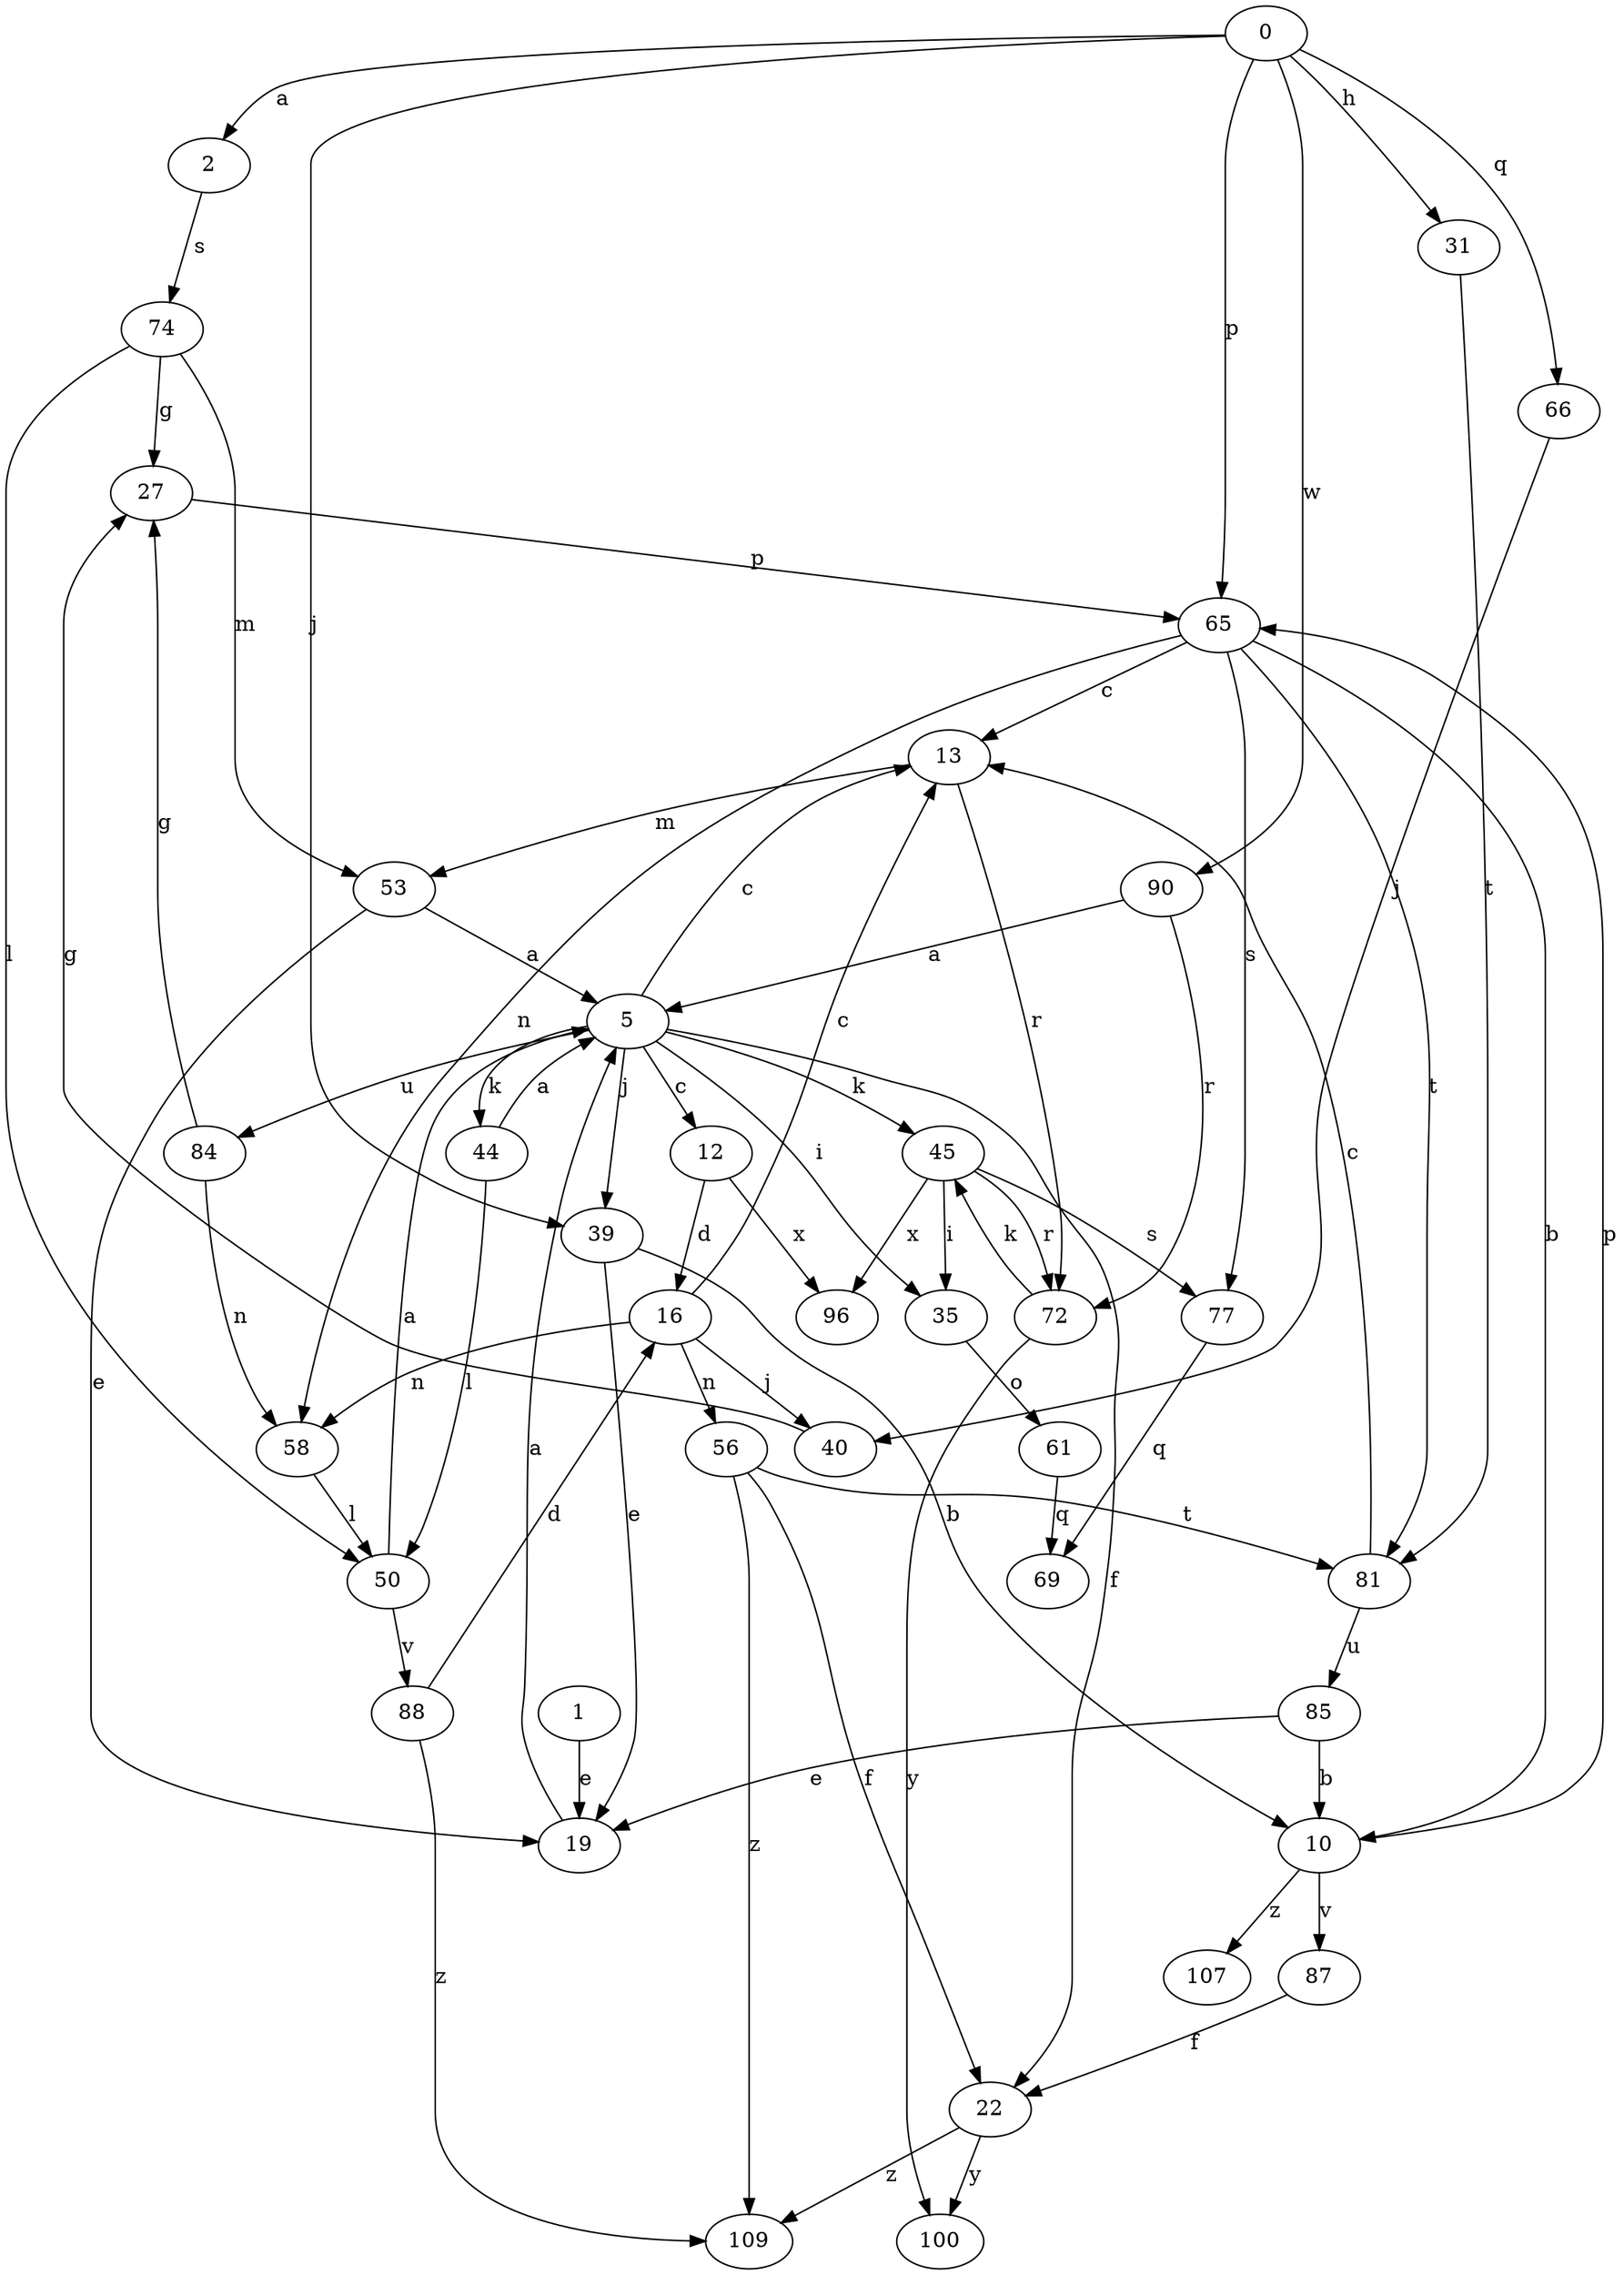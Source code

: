 strict digraph  {
0;
1;
2;
5;
10;
12;
13;
16;
19;
22;
27;
31;
35;
39;
40;
44;
45;
50;
53;
56;
58;
61;
65;
66;
69;
72;
74;
77;
81;
84;
85;
87;
88;
90;
96;
100;
107;
109;
0 -> 2  [label=a];
0 -> 31  [label=h];
0 -> 39  [label=j];
0 -> 65  [label=p];
0 -> 66  [label=q];
0 -> 90  [label=w];
1 -> 19  [label=e];
2 -> 74  [label=s];
5 -> 12  [label=c];
5 -> 13  [label=c];
5 -> 22  [label=f];
5 -> 35  [label=i];
5 -> 39  [label=j];
5 -> 44  [label=k];
5 -> 45  [label=k];
5 -> 84  [label=u];
10 -> 65  [label=p];
10 -> 87  [label=v];
10 -> 107  [label=z];
12 -> 16  [label=d];
12 -> 96  [label=x];
13 -> 53  [label=m];
13 -> 72  [label=r];
16 -> 13  [label=c];
16 -> 40  [label=j];
16 -> 56  [label=n];
16 -> 58  [label=n];
19 -> 5  [label=a];
22 -> 100  [label=y];
22 -> 109  [label=z];
27 -> 65  [label=p];
31 -> 81  [label=t];
35 -> 61  [label=o];
39 -> 10  [label=b];
39 -> 19  [label=e];
40 -> 27  [label=g];
44 -> 5  [label=a];
44 -> 50  [label=l];
45 -> 35  [label=i];
45 -> 72  [label=r];
45 -> 77  [label=s];
45 -> 96  [label=x];
50 -> 5  [label=a];
50 -> 88  [label=v];
53 -> 5  [label=a];
53 -> 19  [label=e];
56 -> 22  [label=f];
56 -> 81  [label=t];
56 -> 109  [label=z];
58 -> 50  [label=l];
61 -> 69  [label=q];
65 -> 10  [label=b];
65 -> 13  [label=c];
65 -> 58  [label=n];
65 -> 77  [label=s];
65 -> 81  [label=t];
66 -> 40  [label=j];
72 -> 45  [label=k];
72 -> 100  [label=y];
74 -> 27  [label=g];
74 -> 50  [label=l];
74 -> 53  [label=m];
77 -> 69  [label=q];
81 -> 13  [label=c];
81 -> 85  [label=u];
84 -> 27  [label=g];
84 -> 58  [label=n];
85 -> 10  [label=b];
85 -> 19  [label=e];
87 -> 22  [label=f];
88 -> 16  [label=d];
88 -> 109  [label=z];
90 -> 5  [label=a];
90 -> 72  [label=r];
}
